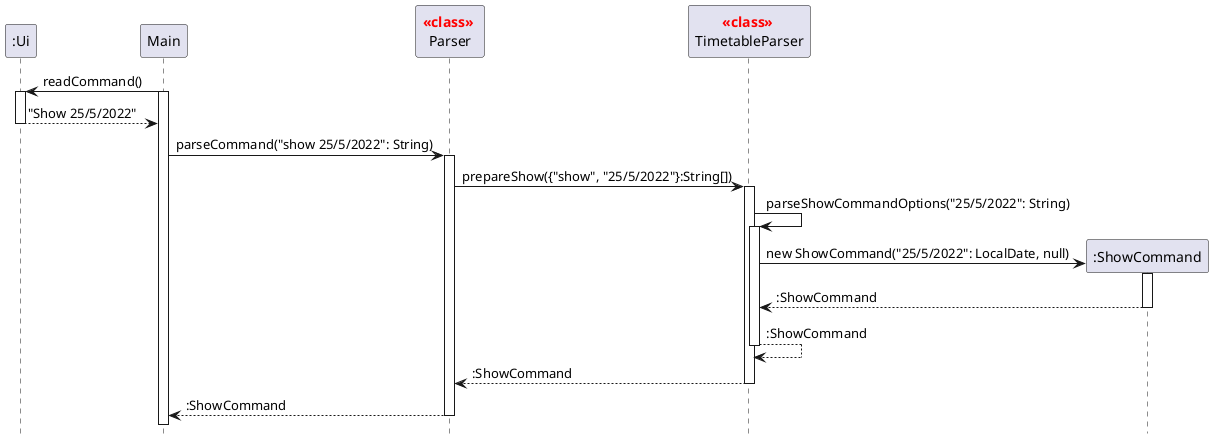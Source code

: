 @startuml


hide footbox

participant ":Ui" as Ui
participant Main as Main
participant "<font color=red>**<<class>>** \nParser" as Parser
participant "<font color=red>**<<class>>** \nTimetableParser" as TimetableParser
participant ":ShowCommand" as ShowCommand



Main -> Ui: readCommand()
activate Main

activate Ui

Ui --> Main: "Show 25/5/2022"
deactivate Ui

Main -> Parser: parseCommand("show 25/5/2022": String)
activate Parser

Parser -> TimetableParser: prepareShow({"show", "25/5/2022"}:String[])
activate TimetableParser

TimetableParser -> TimetableParser: parseShowCommandOptions("25/5/2022": String)
activate TimetableParser

create ShowCommand
TimetableParser -> ShowCommand: new ShowCommand("25/5/2022": LocalDate, null)

activate ShowCommand

ShowCommand --> TimetableParser: :ShowCommand
deactivate ShowCommand

TimetableParser --> TimetableParser: :ShowCommand
deactivate TimetableParser

TimetableParser --> Parser: :ShowCommand
deactivate TimetableParser


Parser --> Main: :ShowCommand
deactivate Parser




@enduml